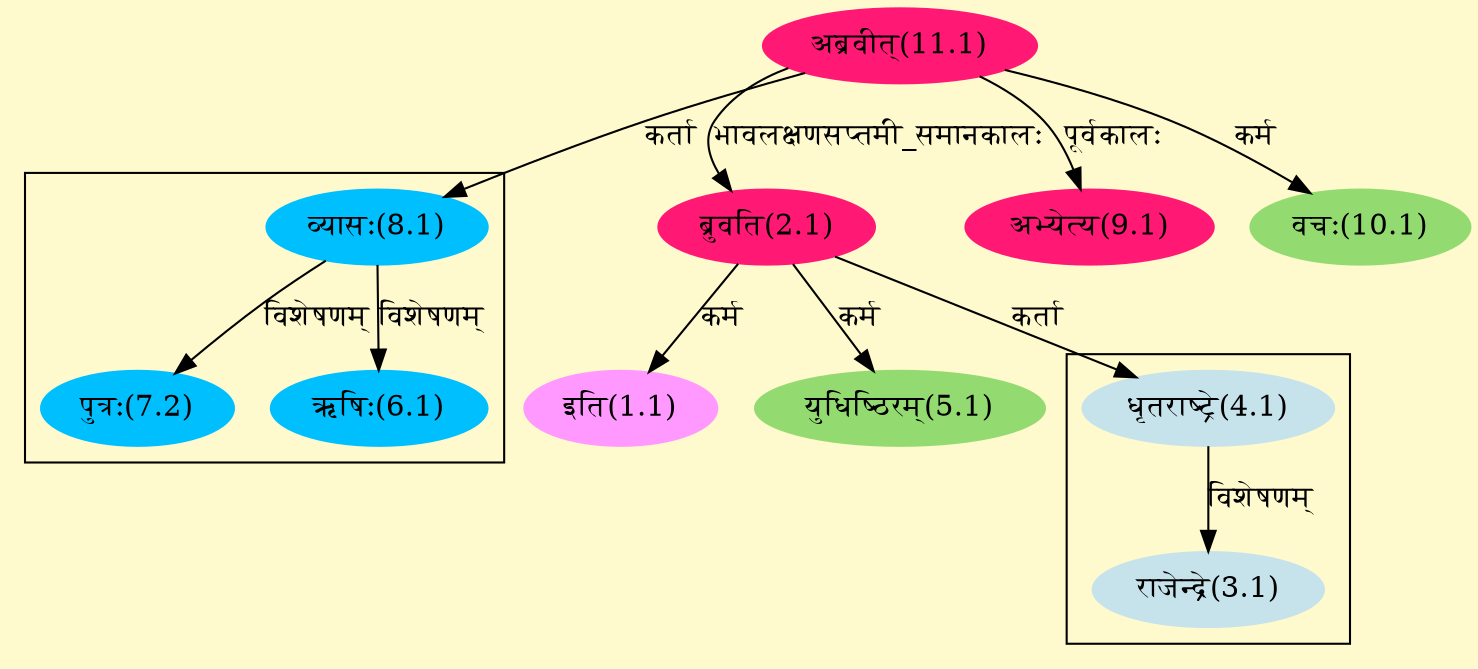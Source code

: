 digraph G{
rankdir=BT;
 compound=true;
 bgcolor="lemonchiffon1";

subgraph cluster_1{
Node3_1 [style=filled, color="#C6E2EB" label = "राजेन्द्रे(3.1)"]
Node4_1 [style=filled, color="#C6E2EB" label = "धृतराष्ट्रे(4.1)"]

}

subgraph cluster_2{
Node6_1 [style=filled, color="#00BFFF" label = "ऋषिः(6.1)"]
Node8_1 [style=filled, color="#00BFFF" label = "व्यासः(8.1)"]
Node7_2 [style=filled, color="#00BFFF" label = "पुत्रः(7.2)"]

}
Node1_1 [style=filled, color="#FF99FF" label = "इति(1.1)"]
Node2_1 [style=filled, color="#FF1975" label = "ब्रुवति(2.1)"]
Node11_1 [style=filled, color="#FF1975" label = "अब्रवीत्(11.1)"]
Node4_1 [style=filled, color="#C6E2EB" label = "धृतराष्ट्रे(4.1)"]
Node5_1 [style=filled, color="#93DB70" label = "युधिष्ठिरम्(5.1)"]
Node8_1 [style=filled, color="#00BFFF" label = "व्यासः(8.1)"]
Node9_1 [style=filled, color="#FF1975" label = "अभ्येत्य(9.1)"]
Node10_1 [style=filled, color="#93DB70" label = "वचः(10.1)"]
/* Start of Relations section */

Node1_1 -> Node2_1 [  label="कर्म"  dir="back" ]
Node2_1 -> Node11_1 [  label="भावलक्षणसप्तमी_समानकालः"  dir="back" ]
Node3_1 -> Node4_1 [  label="विशेषणम्"  dir="back" ]
Node4_1 -> Node2_1 [  label="कर्ता"  dir="back" ]
Node5_1 -> Node2_1 [  label="कर्म"  dir="back" ]
Node6_1 -> Node8_1 [  label="विशेषणम्"  dir="back" ]
Node7_2 -> Node8_1 [  label="विशेषणम्"  dir="back" ]
Node8_1 -> Node11_1 [  label="कर्ता"  dir="back" ]
Node9_1 -> Node11_1 [  label="पूर्वकालः"  dir="back" ]
Node10_1 -> Node11_1 [  label="कर्म"  dir="back" ]
}
